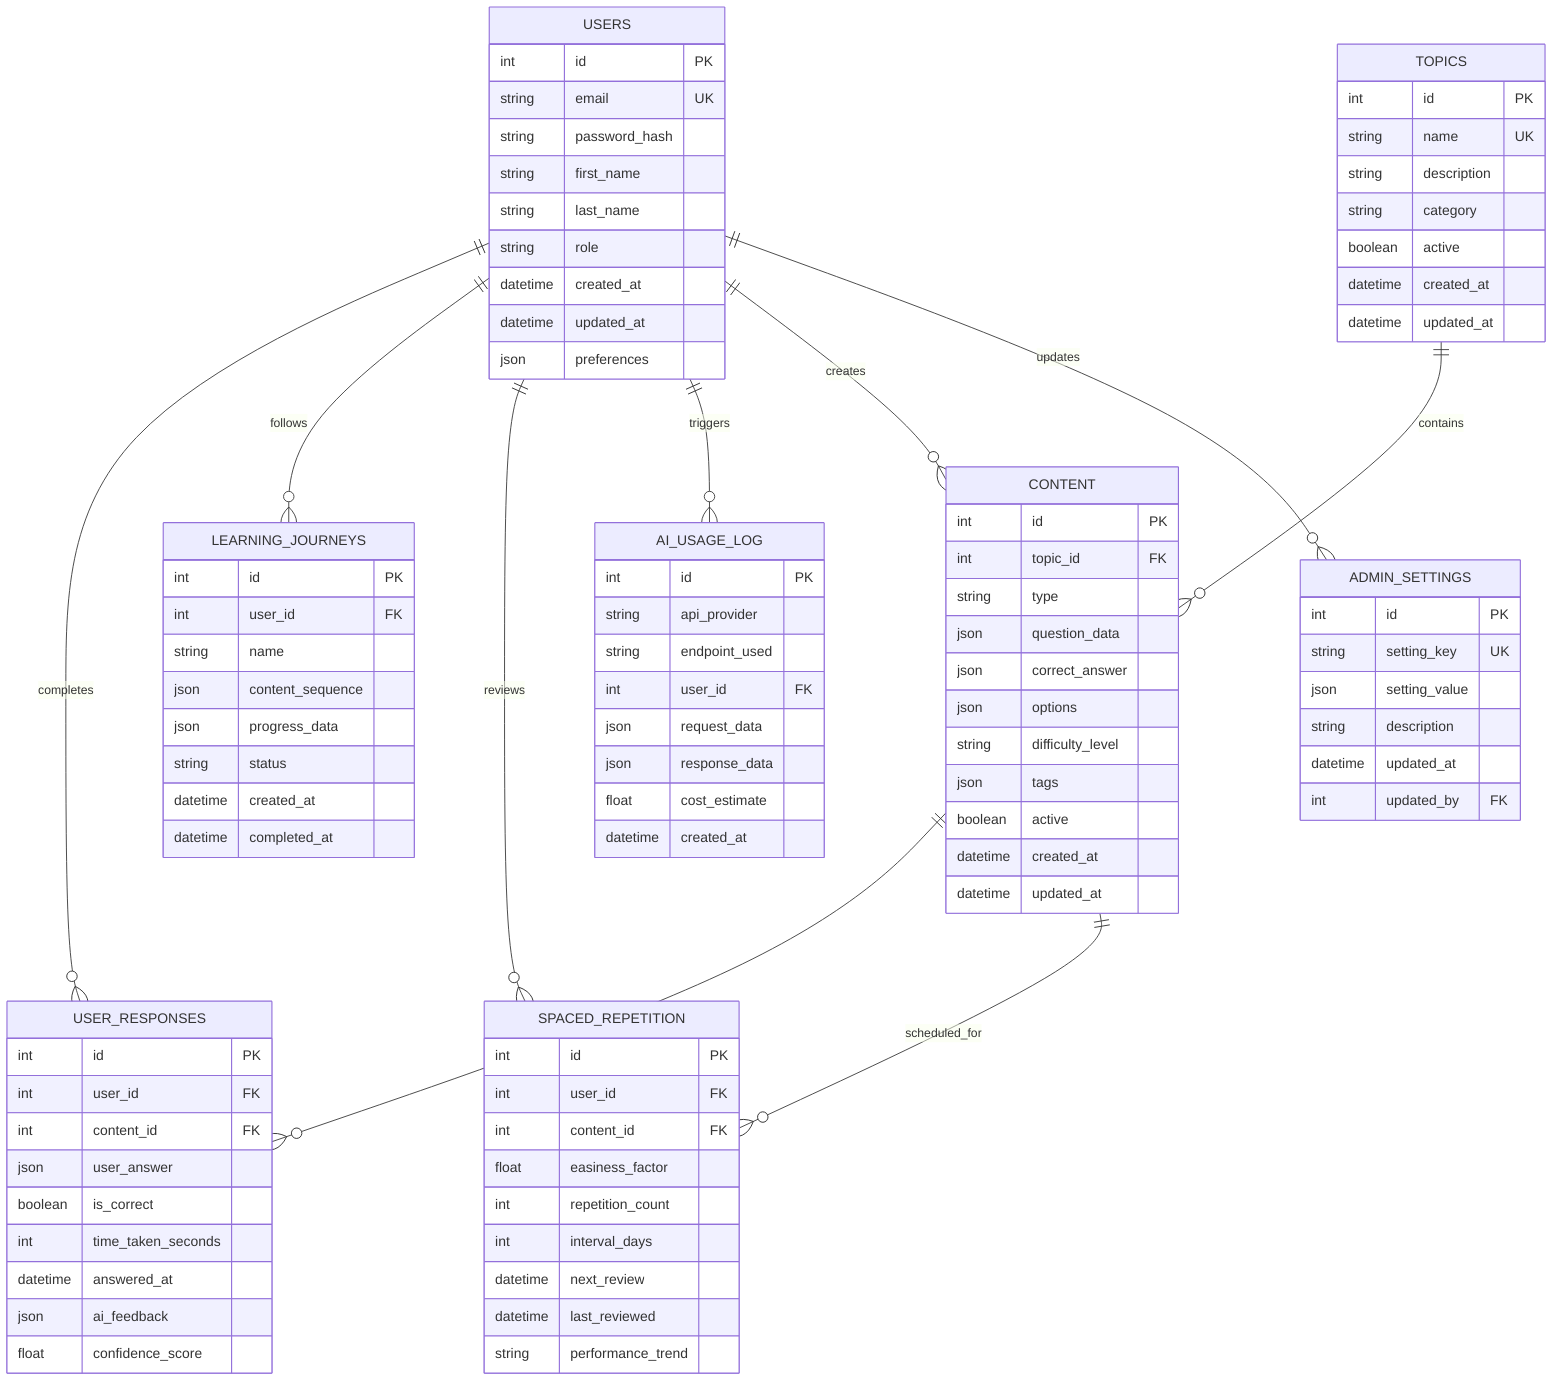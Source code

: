 erDiagram
    USERS {
        int id PK
        string email UK
        string password_hash
        string first_name
        string last_name
        string role
        datetime created_at
        datetime updated_at
        json preferences
    }

    TOPICS {
        int id PK
        string name UK
        string description
        string category
        boolean active
        datetime created_at
        datetime updated_at
    }

    CONTENT {
        int id PK
        int topic_id FK
        string type
        json question_data
        json correct_answer
        json options
        string difficulty_level
        json tags
        boolean active
        datetime created_at
        datetime updated_at
    }

    USER_RESPONSES {
        int id PK
        int user_id FK
        int content_id FK
        json user_answer
        boolean is_correct
        int time_taken_seconds
        datetime answered_at
        json ai_feedback
        float confidence_score
    }

    LEARNING_JOURNEYS {
        int id PK
        int user_id FK
        string name
        json content_sequence
        json progress_data
        string status
        datetime created_at
        datetime completed_at
    }

    SPACED_REPETITION {
        int id PK
        int user_id FK
        int content_id FK
        float easiness_factor
        int repetition_count
        int interval_days
        datetime next_review
        datetime last_reviewed
        string performance_trend
    }

    AI_USAGE_LOG {
        int id PK
        string api_provider
        string endpoint_used
        int user_id FK
        json request_data
        json response_data
        float cost_estimate
        datetime created_at
    }

    ADMIN_SETTINGS {
        int id PK
        string setting_key UK
        json setting_value
        string description
        datetime updated_at
        int updated_by FK
    }

    USERS ||--o{ USER_RESPONSES : "completes"
    USERS ||--o{ LEARNING_JOURNEYS : "follows"
    USERS ||--o{ SPACED_REPETITION : "reviews"
    USERS ||--o{ AI_USAGE_LOG : "triggers"
    TOPICS ||--o{ CONTENT : "contains"
    CONTENT ||--o{ USER_RESPONSES : "answered_in"
    CONTENT ||--o{ SPACED_REPETITION : "scheduled_for"
    USERS ||--o{ CONTENT : "creates"
    USERS ||--o{ ADMIN_SETTINGS : "updates"